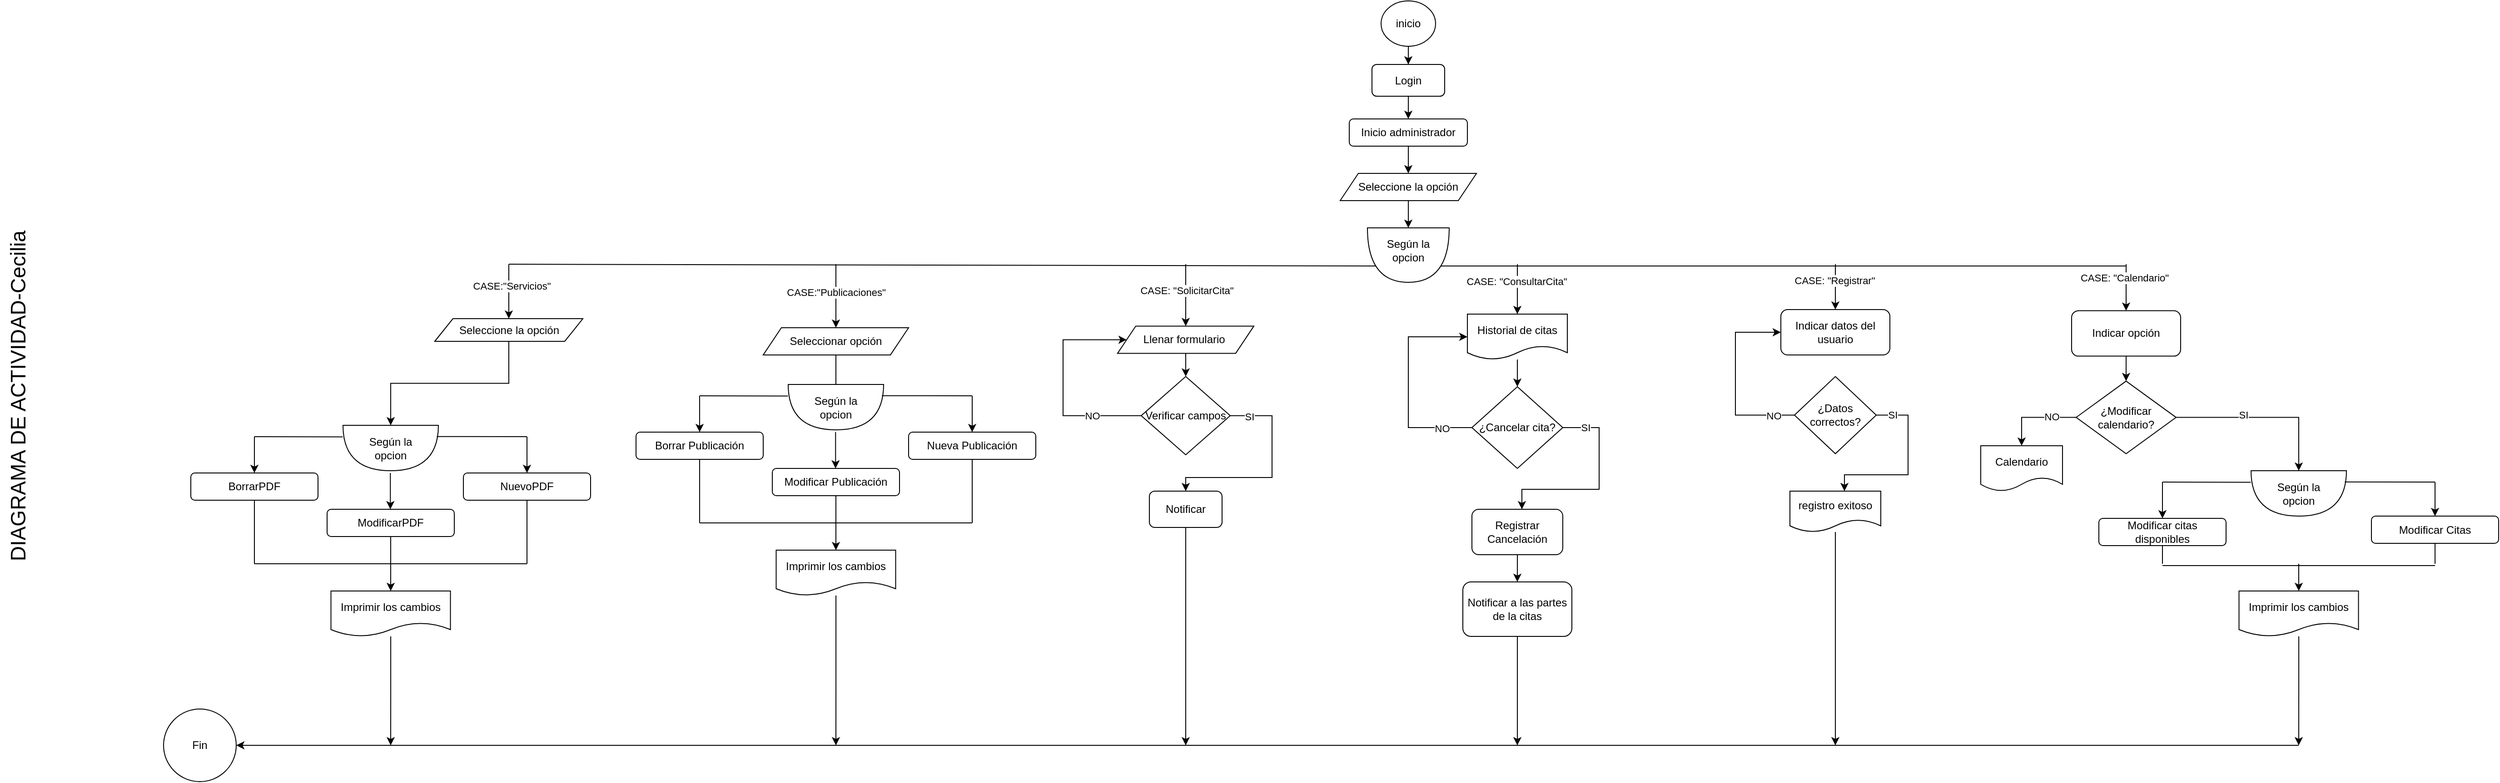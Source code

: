 <mxfile version="21.6.2" type="github">
  <diagram name="Página-1" id="vARWw5IbZM43mByRd33b">
    <mxGraphModel dx="3892" dy="1330" grid="1" gridSize="10" guides="1" tooltips="1" connect="1" arrows="1" fold="1" page="1" pageScale="1" pageWidth="827" pageHeight="1169" math="0" shadow="0">
      <root>
        <mxCell id="0" />
        <mxCell id="1" parent="0" />
        <mxCell id="72Zo08JNj_kMEvqEsWCa-1" value="DIAGRAMA DE ACTIVIDAD-Cecilia" style="text;html=1;strokeColor=none;fillColor=none;align=center;verticalAlign=middle;whiteSpace=wrap;rounded=0;fontSize=23;rotation=-90;" vertex="1" parent="1">
          <mxGeometry x="-1810" y="475.04" width="580" height="40" as="geometry" />
        </mxCell>
        <mxCell id="72Zo08JNj_kMEvqEsWCa-2" value="" style="edgeStyle=orthogonalEdgeStyle;rounded=0;orthogonalLoop=1;jettySize=auto;html=1;" edge="1" parent="1" source="72Zo08JNj_kMEvqEsWCa-3" target="72Zo08JNj_kMEvqEsWCa-4">
          <mxGeometry relative="1" as="geometry" />
        </mxCell>
        <mxCell id="72Zo08JNj_kMEvqEsWCa-3" value="inicio" style="ellipse;whiteSpace=wrap;html=1;" vertex="1" parent="1">
          <mxGeometry x="-20" y="60" width="60" height="50" as="geometry" />
        </mxCell>
        <mxCell id="72Zo08JNj_kMEvqEsWCa-6" value="" style="edgeStyle=orthogonalEdgeStyle;rounded=0;orthogonalLoop=1;jettySize=auto;html=1;" edge="1" parent="1" source="72Zo08JNj_kMEvqEsWCa-4" target="72Zo08JNj_kMEvqEsWCa-5">
          <mxGeometry relative="1" as="geometry" />
        </mxCell>
        <mxCell id="72Zo08JNj_kMEvqEsWCa-4" value="Login" style="rounded=1;whiteSpace=wrap;html=1;" vertex="1" parent="1">
          <mxGeometry x="-30" y="130" width="80" height="35" as="geometry" />
        </mxCell>
        <mxCell id="72Zo08JNj_kMEvqEsWCa-78" style="edgeStyle=orthogonalEdgeStyle;rounded=0;orthogonalLoop=1;jettySize=auto;html=1;exitX=0.5;exitY=1;exitDx=0;exitDy=0;" edge="1" parent="1" source="72Zo08JNj_kMEvqEsWCa-5" target="72Zo08JNj_kMEvqEsWCa-8">
          <mxGeometry relative="1" as="geometry" />
        </mxCell>
        <mxCell id="72Zo08JNj_kMEvqEsWCa-5" value="Inicio administrador" style="whiteSpace=wrap;html=1;rounded=1;" vertex="1" parent="1">
          <mxGeometry x="-55" y="190" width="130" height="30" as="geometry" />
        </mxCell>
        <mxCell id="72Zo08JNj_kMEvqEsWCa-7" value="" style="edgeStyle=orthogonalEdgeStyle;rounded=0;orthogonalLoop=1;jettySize=auto;html=1;entryX=0;entryY=0.5;entryDx=0;entryDy=0;entryPerimeter=0;" edge="1" parent="1" source="72Zo08JNj_kMEvqEsWCa-8" target="72Zo08JNj_kMEvqEsWCa-9">
          <mxGeometry relative="1" as="geometry">
            <mxPoint x="30" y="330" as="targetPoint" />
          </mxGeometry>
        </mxCell>
        <mxCell id="72Zo08JNj_kMEvqEsWCa-8" value="Seleccione la opción" style="shape=parallelogram;perimeter=parallelogramPerimeter;whiteSpace=wrap;html=1;fixedSize=1;" vertex="1" parent="1">
          <mxGeometry x="-65" y="250" width="150" height="30" as="geometry" />
        </mxCell>
        <mxCell id="72Zo08JNj_kMEvqEsWCa-9" value="" style="shape=or;whiteSpace=wrap;html=1;rotation=90;" vertex="1" parent="1">
          <mxGeometry x="-20" y="295" width="60" height="90" as="geometry" />
        </mxCell>
        <mxCell id="72Zo08JNj_kMEvqEsWCa-10" value="Según la opcion" style="text;html=1;strokeColor=none;fillColor=none;align=center;verticalAlign=middle;whiteSpace=wrap;rounded=0;" vertex="1" parent="1">
          <mxGeometry x="-20" y="320" width="60" height="30" as="geometry" />
        </mxCell>
        <mxCell id="72Zo08JNj_kMEvqEsWCa-11" value="" style="endArrow=classic;html=1;rounded=0;" edge="1" parent="1" target="72Zo08JNj_kMEvqEsWCa-21">
          <mxGeometry width="50" height="50" relative="1" as="geometry">
            <mxPoint x="-980" y="350.04" as="sourcePoint" />
            <mxPoint x="-980" y="410.04" as="targetPoint" />
          </mxGeometry>
        </mxCell>
        <mxCell id="72Zo08JNj_kMEvqEsWCa-90" value="CASE:&quot;Servicios&quot;" style="edgeLabel;html=1;align=center;verticalAlign=middle;resizable=0;points=[];" vertex="1" connectable="0" parent="72Zo08JNj_kMEvqEsWCa-11">
          <mxGeometry x="-0.217" y="3" relative="1" as="geometry">
            <mxPoint as="offset" />
          </mxGeometry>
        </mxCell>
        <mxCell id="72Zo08JNj_kMEvqEsWCa-12" value="" style="endArrow=none;html=1;rounded=0;entryX=0.7;entryY=0.9;entryDx=0;entryDy=0;entryPerimeter=0;" edge="1" parent="1" target="72Zo08JNj_kMEvqEsWCa-9">
          <mxGeometry width="50" height="50" relative="1" as="geometry">
            <mxPoint x="-980" y="350.04" as="sourcePoint" />
            <mxPoint x="-34" y="350" as="targetPoint" />
          </mxGeometry>
        </mxCell>
        <mxCell id="72Zo08JNj_kMEvqEsWCa-17" value="" style="shape=or;whiteSpace=wrap;html=1;rotation=90;" vertex="1" parent="1">
          <mxGeometry x="-1135" y="500.0" width="50" height="105" as="geometry" />
        </mxCell>
        <mxCell id="72Zo08JNj_kMEvqEsWCa-18" value="Según la opcion" style="text;html=1;strokeColor=none;fillColor=none;align=center;verticalAlign=middle;whiteSpace=wrap;rounded=0;" vertex="1" parent="1">
          <mxGeometry x="-1140" y="537.5" width="60" height="30" as="geometry" />
        </mxCell>
        <mxCell id="72Zo08JNj_kMEvqEsWCa-19" value="" style="endArrow=none;html=1;rounded=0;entryX=0.255;entryY=1.003;entryDx=0;entryDy=0;entryPerimeter=0;" edge="1" parent="1" target="72Zo08JNj_kMEvqEsWCa-17">
          <mxGeometry width="50" height="50" relative="1" as="geometry">
            <mxPoint x="-1260" y="540" as="sourcePoint" />
            <mxPoint x="-1170" y="537.5" as="targetPoint" />
          </mxGeometry>
        </mxCell>
        <mxCell id="72Zo08JNj_kMEvqEsWCa-21" value="Seleccione la opción" style="shape=parallelogram;perimeter=parallelogramPerimeter;whiteSpace=wrap;html=1;fixedSize=1;" vertex="1" parent="1">
          <mxGeometry x="-1061.5" y="410.04" width="163" height="24.96" as="geometry" />
        </mxCell>
        <mxCell id="72Zo08JNj_kMEvqEsWCa-22" value="" style="edgeStyle=orthogonalEdgeStyle;rounded=0;orthogonalLoop=1;jettySize=auto;html=1;entryX=0;entryY=0.5;entryDx=0;entryDy=0;entryPerimeter=0;" edge="1" parent="1" source="72Zo08JNj_kMEvqEsWCa-21" target="72Zo08JNj_kMEvqEsWCa-17">
          <mxGeometry relative="1" as="geometry">
            <mxPoint x="-979.933" y="505.04" as="sourcePoint" />
            <mxPoint x="-980" y="540.04" as="targetPoint" />
          </mxGeometry>
        </mxCell>
        <mxCell id="72Zo08JNj_kMEvqEsWCa-23" value="BorrarPDF" style="rounded=1;whiteSpace=wrap;html=1;" vertex="1" parent="1">
          <mxGeometry x="-1330" y="580" width="140" height="30" as="geometry" />
        </mxCell>
        <mxCell id="72Zo08JNj_kMEvqEsWCa-24" value="" style="endArrow=classic;html=1;rounded=0;" edge="1" parent="1">
          <mxGeometry width="50" height="50" relative="1" as="geometry">
            <mxPoint x="-1110.37" y="580" as="sourcePoint" />
            <mxPoint x="-1110.37" y="620" as="targetPoint" />
          </mxGeometry>
        </mxCell>
        <mxCell id="72Zo08JNj_kMEvqEsWCa-25" value="ModificarPDF" style="rounded=1;whiteSpace=wrap;html=1;" vertex="1" parent="1">
          <mxGeometry x="-1180" y="620" width="140" height="30" as="geometry" />
        </mxCell>
        <mxCell id="72Zo08JNj_kMEvqEsWCa-26" value="" style="endArrow=classic;html=1;rounded=0;" edge="1" parent="1">
          <mxGeometry width="50" height="50" relative="1" as="geometry">
            <mxPoint x="-1260" y="540" as="sourcePoint" />
            <mxPoint x="-1260" y="580" as="targetPoint" />
          </mxGeometry>
        </mxCell>
        <mxCell id="72Zo08JNj_kMEvqEsWCa-27" value="NuevoPDF" style="rounded=1;whiteSpace=wrap;html=1;" vertex="1" parent="1">
          <mxGeometry x="-1030" y="580" width="140" height="30" as="geometry" />
        </mxCell>
        <mxCell id="72Zo08JNj_kMEvqEsWCa-28" value="" style="endArrow=none;html=1;rounded=0;exitX=0.247;exitY=0.018;exitDx=0;exitDy=0;exitPerimeter=0;" edge="1" parent="1" source="72Zo08JNj_kMEvqEsWCa-17">
          <mxGeometry width="50" height="50" relative="1" as="geometry">
            <mxPoint x="-1050" y="540" as="sourcePoint" />
            <mxPoint x="-960" y="540" as="targetPoint" />
          </mxGeometry>
        </mxCell>
        <mxCell id="72Zo08JNj_kMEvqEsWCa-29" value="" style="endArrow=classic;html=1;rounded=0;" edge="1" parent="1">
          <mxGeometry width="50" height="50" relative="1" as="geometry">
            <mxPoint x="-960" y="540" as="sourcePoint" />
            <mxPoint x="-960" y="580" as="targetPoint" />
          </mxGeometry>
        </mxCell>
        <mxCell id="72Zo08JNj_kMEvqEsWCa-30" value="" style="endArrow=none;html=1;rounded=0;entryX=0.5;entryY=1;entryDx=0;entryDy=0;" edge="1" parent="1" target="72Zo08JNj_kMEvqEsWCa-23">
          <mxGeometry width="50" height="50" relative="1" as="geometry">
            <mxPoint x="-1260" y="680" as="sourcePoint" />
            <mxPoint x="-1260" y="620" as="targetPoint" />
          </mxGeometry>
        </mxCell>
        <mxCell id="72Zo08JNj_kMEvqEsWCa-31" value="" style="endArrow=none;html=1;rounded=0;entryX=0.5;entryY=1;entryDx=0;entryDy=0;" edge="1" parent="1" target="72Zo08JNj_kMEvqEsWCa-27">
          <mxGeometry width="50" height="50" relative="1" as="geometry">
            <mxPoint x="-960" y="680" as="sourcePoint" />
            <mxPoint x="-950" y="620" as="targetPoint" />
          </mxGeometry>
        </mxCell>
        <mxCell id="72Zo08JNj_kMEvqEsWCa-32" value="" style="endArrow=none;html=1;rounded=0;" edge="1" parent="1">
          <mxGeometry width="50" height="50" relative="1" as="geometry">
            <mxPoint x="-1260" y="680" as="sourcePoint" />
            <mxPoint x="-960" y="680" as="targetPoint" />
          </mxGeometry>
        </mxCell>
        <mxCell id="72Zo08JNj_kMEvqEsWCa-33" value="" style="endArrow=none;html=1;rounded=0;" edge="1" parent="1">
          <mxGeometry width="50" height="50" relative="1" as="geometry">
            <mxPoint x="-1110" y="680" as="sourcePoint" />
            <mxPoint x="-1110" y="650" as="targetPoint" />
          </mxGeometry>
        </mxCell>
        <mxCell id="72Zo08JNj_kMEvqEsWCa-152" style="edgeStyle=orthogonalEdgeStyle;rounded=0;orthogonalLoop=1;jettySize=auto;html=1;" edge="1" parent="1" source="72Zo08JNj_kMEvqEsWCa-34">
          <mxGeometry relative="1" as="geometry">
            <mxPoint x="-1110" y="880" as="targetPoint" />
          </mxGeometry>
        </mxCell>
        <mxCell id="72Zo08JNj_kMEvqEsWCa-34" value="Imprimir los cambios" style="shape=document;whiteSpace=wrap;html=1;boundedLbl=1;" vertex="1" parent="1">
          <mxGeometry x="-1175.75" y="710" width="131.5" height="50" as="geometry" />
        </mxCell>
        <mxCell id="72Zo08JNj_kMEvqEsWCa-35" value="" style="endArrow=classic;html=1;rounded=0;entryX=0.5;entryY=0;entryDx=0;entryDy=0;" edge="1" parent="1" target="72Zo08JNj_kMEvqEsWCa-34">
          <mxGeometry width="50" height="50" relative="1" as="geometry">
            <mxPoint x="-1110" y="680" as="sourcePoint" />
            <mxPoint x="-1040" y="700" as="targetPoint" />
          </mxGeometry>
        </mxCell>
        <mxCell id="72Zo08JNj_kMEvqEsWCa-36" value="" style="endArrow=classic;html=1;rounded=0;entryX=0.5;entryY=0;entryDx=0;entryDy=0;" edge="1" parent="1" target="72Zo08JNj_kMEvqEsWCa-37">
          <mxGeometry width="50" height="50" relative="1" as="geometry">
            <mxPoint x="-620" y="350.04" as="sourcePoint" />
            <mxPoint x="-620" y="400.04" as="targetPoint" />
          </mxGeometry>
        </mxCell>
        <mxCell id="72Zo08JNj_kMEvqEsWCa-89" value="CASE:&quot;Publicaciones&quot;" style="edgeLabel;html=1;align=center;verticalAlign=middle;resizable=0;points=[];" vertex="1" connectable="0" parent="72Zo08JNj_kMEvqEsWCa-36">
          <mxGeometry x="-0.13" relative="1" as="geometry">
            <mxPoint as="offset" />
          </mxGeometry>
        </mxCell>
        <mxCell id="72Zo08JNj_kMEvqEsWCa-111" value="" style="edgeStyle=orthogonalEdgeStyle;rounded=0;orthogonalLoop=1;jettySize=auto;html=1;" edge="1" parent="1" source="72Zo08JNj_kMEvqEsWCa-37" target="72Zo08JNj_kMEvqEsWCa-96">
          <mxGeometry relative="1" as="geometry" />
        </mxCell>
        <mxCell id="72Zo08JNj_kMEvqEsWCa-37" value="Seleccionar opción" style="shape=parallelogram;perimeter=parallelogramPerimeter;whiteSpace=wrap;html=1;fixedSize=1;" vertex="1" parent="1">
          <mxGeometry x="-700" y="420" width="160" height="29.96" as="geometry" />
        </mxCell>
        <mxCell id="72Zo08JNj_kMEvqEsWCa-46" value="" style="edgeStyle=orthogonalEdgeStyle;rounded=0;orthogonalLoop=1;jettySize=auto;html=1;" edge="1" parent="1" source="72Zo08JNj_kMEvqEsWCa-47" target="72Zo08JNj_kMEvqEsWCa-49">
          <mxGeometry relative="1" as="geometry" />
        </mxCell>
        <mxCell id="72Zo08JNj_kMEvqEsWCa-47" value="Llenar formulario&amp;nbsp;" style="shape=parallelogram;perimeter=parallelogramPerimeter;whiteSpace=wrap;html=1;fixedSize=1;" vertex="1" parent="1">
          <mxGeometry x="-310" y="418.21" width="150" height="30" as="geometry" />
        </mxCell>
        <mxCell id="72Zo08JNj_kMEvqEsWCa-48" value="" style="endArrow=classic;html=1;rounded=0;" edge="1" parent="1" target="72Zo08JNj_kMEvqEsWCa-47">
          <mxGeometry width="50" height="50" relative="1" as="geometry">
            <mxPoint x="-235" y="350" as="sourcePoint" />
            <mxPoint x="-290" y="400" as="targetPoint" />
          </mxGeometry>
        </mxCell>
        <mxCell id="72Zo08JNj_kMEvqEsWCa-86" value="CASE: &quot;SolicitarCita&quot;" style="edgeLabel;html=1;align=center;verticalAlign=middle;resizable=0;points=[];" vertex="1" connectable="0" parent="72Zo08JNj_kMEvqEsWCa-48">
          <mxGeometry x="-0.153" y="1" relative="1" as="geometry">
            <mxPoint as="offset" />
          </mxGeometry>
        </mxCell>
        <mxCell id="72Zo08JNj_kMEvqEsWCa-112" style="edgeStyle=orthogonalEdgeStyle;rounded=0;orthogonalLoop=1;jettySize=auto;html=1;entryX=0;entryY=0.5;entryDx=0;entryDy=0;" edge="1" parent="1" source="72Zo08JNj_kMEvqEsWCa-49" target="72Zo08JNj_kMEvqEsWCa-47">
          <mxGeometry relative="1" as="geometry">
            <mxPoint x="-350" y="430.0" as="targetPoint" />
            <Array as="points">
              <mxPoint x="-370" y="517" />
              <mxPoint x="-370" y="433" />
            </Array>
          </mxGeometry>
        </mxCell>
        <mxCell id="72Zo08JNj_kMEvqEsWCa-113" value="NO" style="edgeLabel;html=1;align=center;verticalAlign=middle;resizable=0;points=[];" vertex="1" connectable="0" parent="72Zo08JNj_kMEvqEsWCa-112">
          <mxGeometry x="-0.549" relative="1" as="geometry">
            <mxPoint as="offset" />
          </mxGeometry>
        </mxCell>
        <mxCell id="72Zo08JNj_kMEvqEsWCa-116" style="edgeStyle=orthogonalEdgeStyle;rounded=0;orthogonalLoop=1;jettySize=auto;html=1;entryX=0.5;entryY=0;entryDx=0;entryDy=0;exitX=1;exitY=0.5;exitDx=0;exitDy=0;" edge="1" parent="1" source="72Zo08JNj_kMEvqEsWCa-49" target="72Zo08JNj_kMEvqEsWCa-114">
          <mxGeometry relative="1" as="geometry">
            <Array as="points">
              <mxPoint x="-140" y="517" />
              <mxPoint x="-140" y="585" />
              <mxPoint x="-235" y="585" />
            </Array>
          </mxGeometry>
        </mxCell>
        <mxCell id="72Zo08JNj_kMEvqEsWCa-117" value="SI" style="edgeLabel;html=1;align=center;verticalAlign=middle;resizable=0;points=[];" vertex="1" connectable="0" parent="72Zo08JNj_kMEvqEsWCa-116">
          <mxGeometry x="-0.814" y="-1" relative="1" as="geometry">
            <mxPoint as="offset" />
          </mxGeometry>
        </mxCell>
        <mxCell id="72Zo08JNj_kMEvqEsWCa-49" value="Verificar campos" style="rhombus;whiteSpace=wrap;html=1;" vertex="1" parent="1">
          <mxGeometry x="-284" y="473.79" width="98" height="86.21" as="geometry" />
        </mxCell>
        <mxCell id="72Zo08JNj_kMEvqEsWCa-83" value="" style="endArrow=none;html=1;rounded=0;exitX=0.7;exitY=0.1;exitDx=0;exitDy=0;exitPerimeter=0;" edge="1" parent="1" source="72Zo08JNj_kMEvqEsWCa-9">
          <mxGeometry width="50" height="50" relative="1" as="geometry">
            <mxPoint x="180" y="390" as="sourcePoint" />
            <mxPoint x="800" y="352" as="targetPoint" />
          </mxGeometry>
        </mxCell>
        <mxCell id="72Zo08JNj_kMEvqEsWCa-91" value="" style="endArrow=classic;html=1;rounded=0;entryX=0.5;entryY=0;entryDx=0;entryDy=0;" edge="1" parent="1" target="72Zo08JNj_kMEvqEsWCa-118">
          <mxGeometry width="50" height="50" relative="1" as="geometry">
            <mxPoint x="130" y="350.04" as="sourcePoint" />
            <mxPoint x="130" y="410.04" as="targetPoint" />
          </mxGeometry>
        </mxCell>
        <mxCell id="72Zo08JNj_kMEvqEsWCa-92" value="CASE: &quot;ConsultarCita&quot;" style="edgeLabel;html=1;align=center;verticalAlign=middle;resizable=0;points=[];" vertex="1" connectable="0" parent="72Zo08JNj_kMEvqEsWCa-91">
          <mxGeometry x="-0.303" y="-1" relative="1" as="geometry">
            <mxPoint as="offset" />
          </mxGeometry>
        </mxCell>
        <mxCell id="72Zo08JNj_kMEvqEsWCa-93" value="" style="endArrow=classic;html=1;rounded=0;entryX=0.5;entryY=0;entryDx=0;entryDy=0;" edge="1" parent="1" target="72Zo08JNj_kMEvqEsWCa-144">
          <mxGeometry width="50" height="50" relative="1" as="geometry">
            <mxPoint x="480" y="350.04" as="sourcePoint" />
            <mxPoint x="480" y="410.04" as="targetPoint" />
          </mxGeometry>
        </mxCell>
        <mxCell id="72Zo08JNj_kMEvqEsWCa-94" value="CASE: &quot;Registrar&quot;" style="edgeLabel;html=1;align=center;verticalAlign=middle;resizable=0;points=[];" vertex="1" connectable="0" parent="72Zo08JNj_kMEvqEsWCa-93">
          <mxGeometry x="-0.303" y="-1" relative="1" as="geometry">
            <mxPoint as="offset" />
          </mxGeometry>
        </mxCell>
        <mxCell id="72Zo08JNj_kMEvqEsWCa-95" value="" style="shape=or;whiteSpace=wrap;html=1;rotation=90;" vertex="1" parent="1">
          <mxGeometry x="-645" y="455" width="50" height="105" as="geometry" />
        </mxCell>
        <mxCell id="72Zo08JNj_kMEvqEsWCa-96" value="Según la opcion" style="text;html=1;strokeColor=none;fillColor=none;align=center;verticalAlign=middle;whiteSpace=wrap;rounded=0;" vertex="1" parent="1">
          <mxGeometry x="-650" y="492.5" width="60" height="30" as="geometry" />
        </mxCell>
        <mxCell id="72Zo08JNj_kMEvqEsWCa-97" value="" style="endArrow=none;html=1;rounded=0;entryX=0.255;entryY=1.003;entryDx=0;entryDy=0;entryPerimeter=0;" edge="1" parent="1" target="72Zo08JNj_kMEvqEsWCa-95">
          <mxGeometry width="50" height="50" relative="1" as="geometry">
            <mxPoint x="-770" y="495" as="sourcePoint" />
            <mxPoint x="-680" y="492.5" as="targetPoint" />
          </mxGeometry>
        </mxCell>
        <mxCell id="72Zo08JNj_kMEvqEsWCa-98" value="Borrar Publicación" style="rounded=1;whiteSpace=wrap;html=1;" vertex="1" parent="1">
          <mxGeometry x="-840" y="535" width="140" height="30" as="geometry" />
        </mxCell>
        <mxCell id="72Zo08JNj_kMEvqEsWCa-99" value="" style="endArrow=classic;html=1;rounded=0;" edge="1" parent="1">
          <mxGeometry width="50" height="50" relative="1" as="geometry">
            <mxPoint x="-620.37" y="535" as="sourcePoint" />
            <mxPoint x="-620.37" y="575" as="targetPoint" />
          </mxGeometry>
        </mxCell>
        <mxCell id="72Zo08JNj_kMEvqEsWCa-100" value="Modificar Publicación" style="rounded=1;whiteSpace=wrap;html=1;" vertex="1" parent="1">
          <mxGeometry x="-690" y="575" width="140" height="30" as="geometry" />
        </mxCell>
        <mxCell id="72Zo08JNj_kMEvqEsWCa-101" value="" style="endArrow=classic;html=1;rounded=0;" edge="1" parent="1">
          <mxGeometry width="50" height="50" relative="1" as="geometry">
            <mxPoint x="-770" y="495" as="sourcePoint" />
            <mxPoint x="-770" y="535" as="targetPoint" />
          </mxGeometry>
        </mxCell>
        <mxCell id="72Zo08JNj_kMEvqEsWCa-102" value="Nueva Publicación" style="rounded=1;whiteSpace=wrap;html=1;" vertex="1" parent="1">
          <mxGeometry x="-540" y="535" width="140" height="30" as="geometry" />
        </mxCell>
        <mxCell id="72Zo08JNj_kMEvqEsWCa-103" value="" style="endArrow=none;html=1;rounded=0;exitX=0.247;exitY=0.018;exitDx=0;exitDy=0;exitPerimeter=0;" edge="1" parent="1" source="72Zo08JNj_kMEvqEsWCa-95">
          <mxGeometry width="50" height="50" relative="1" as="geometry">
            <mxPoint x="-560" y="495" as="sourcePoint" />
            <mxPoint x="-470" y="495" as="targetPoint" />
          </mxGeometry>
        </mxCell>
        <mxCell id="72Zo08JNj_kMEvqEsWCa-104" value="" style="endArrow=classic;html=1;rounded=0;" edge="1" parent="1">
          <mxGeometry width="50" height="50" relative="1" as="geometry">
            <mxPoint x="-470" y="495" as="sourcePoint" />
            <mxPoint x="-470" y="535" as="targetPoint" />
          </mxGeometry>
        </mxCell>
        <mxCell id="72Zo08JNj_kMEvqEsWCa-105" value="" style="endArrow=none;html=1;rounded=0;entryX=0.5;entryY=1;entryDx=0;entryDy=0;" edge="1" parent="1" target="72Zo08JNj_kMEvqEsWCa-98">
          <mxGeometry width="50" height="50" relative="1" as="geometry">
            <mxPoint x="-770" y="635" as="sourcePoint" />
            <mxPoint x="-770" y="575" as="targetPoint" />
          </mxGeometry>
        </mxCell>
        <mxCell id="72Zo08JNj_kMEvqEsWCa-106" value="" style="endArrow=none;html=1;rounded=0;entryX=0.5;entryY=1;entryDx=0;entryDy=0;" edge="1" parent="1" target="72Zo08JNj_kMEvqEsWCa-102">
          <mxGeometry width="50" height="50" relative="1" as="geometry">
            <mxPoint x="-470" y="635" as="sourcePoint" />
            <mxPoint x="-460" y="575" as="targetPoint" />
          </mxGeometry>
        </mxCell>
        <mxCell id="72Zo08JNj_kMEvqEsWCa-107" value="" style="endArrow=none;html=1;rounded=0;" edge="1" parent="1">
          <mxGeometry width="50" height="50" relative="1" as="geometry">
            <mxPoint x="-770" y="635" as="sourcePoint" />
            <mxPoint x="-470" y="635" as="targetPoint" />
          </mxGeometry>
        </mxCell>
        <mxCell id="72Zo08JNj_kMEvqEsWCa-108" value="" style="endArrow=none;html=1;rounded=0;" edge="1" parent="1">
          <mxGeometry width="50" height="50" relative="1" as="geometry">
            <mxPoint x="-620" y="635" as="sourcePoint" />
            <mxPoint x="-620" y="605" as="targetPoint" />
          </mxGeometry>
        </mxCell>
        <mxCell id="72Zo08JNj_kMEvqEsWCa-153" style="edgeStyle=orthogonalEdgeStyle;rounded=0;orthogonalLoop=1;jettySize=auto;html=1;" edge="1" parent="1" source="72Zo08JNj_kMEvqEsWCa-109">
          <mxGeometry relative="1" as="geometry">
            <mxPoint x="-620" y="880" as="targetPoint" />
          </mxGeometry>
        </mxCell>
        <mxCell id="72Zo08JNj_kMEvqEsWCa-109" value="Imprimir los cambios" style="shape=document;whiteSpace=wrap;html=1;boundedLbl=1;" vertex="1" parent="1">
          <mxGeometry x="-685.75" y="665" width="131.5" height="50" as="geometry" />
        </mxCell>
        <mxCell id="72Zo08JNj_kMEvqEsWCa-110" value="" style="endArrow=classic;html=1;rounded=0;entryX=0.5;entryY=0;entryDx=0;entryDy=0;" edge="1" parent="1" target="72Zo08JNj_kMEvqEsWCa-109">
          <mxGeometry width="50" height="50" relative="1" as="geometry">
            <mxPoint x="-620" y="635" as="sourcePoint" />
            <mxPoint x="-550" y="655" as="targetPoint" />
          </mxGeometry>
        </mxCell>
        <mxCell id="72Zo08JNj_kMEvqEsWCa-154" style="edgeStyle=orthogonalEdgeStyle;rounded=0;orthogonalLoop=1;jettySize=auto;html=1;" edge="1" parent="1" source="72Zo08JNj_kMEvqEsWCa-114">
          <mxGeometry relative="1" as="geometry">
            <mxPoint x="-235" y="880" as="targetPoint" />
          </mxGeometry>
        </mxCell>
        <mxCell id="72Zo08JNj_kMEvqEsWCa-114" value="Notificar" style="rounded=1;whiteSpace=wrap;html=1;" vertex="1" parent="1">
          <mxGeometry x="-275" y="600" width="80" height="40" as="geometry" />
        </mxCell>
        <mxCell id="72Zo08JNj_kMEvqEsWCa-134" value="" style="edgeStyle=orthogonalEdgeStyle;rounded=0;orthogonalLoop=1;jettySize=auto;html=1;" edge="1" parent="1" source="72Zo08JNj_kMEvqEsWCa-118" target="72Zo08JNj_kMEvqEsWCa-135">
          <mxGeometry relative="1" as="geometry">
            <mxPoint x="130.0" y="492.5" as="targetPoint" />
          </mxGeometry>
        </mxCell>
        <mxCell id="72Zo08JNj_kMEvqEsWCa-118" value="Historial de citas" style="shape=document;whiteSpace=wrap;html=1;boundedLbl=1;" vertex="1" parent="1">
          <mxGeometry x="75" y="405" width="110" height="50" as="geometry" />
        </mxCell>
        <mxCell id="72Zo08JNj_kMEvqEsWCa-136" style="edgeStyle=orthogonalEdgeStyle;rounded=0;orthogonalLoop=1;jettySize=auto;html=1;entryX=0;entryY=0.5;entryDx=0;entryDy=0;" edge="1" parent="1" source="72Zo08JNj_kMEvqEsWCa-135" target="72Zo08JNj_kMEvqEsWCa-118">
          <mxGeometry relative="1" as="geometry">
            <mxPoint x="10" y="420" as="targetPoint" />
            <Array as="points">
              <mxPoint x="10" y="530" />
              <mxPoint x="10" y="430" />
            </Array>
          </mxGeometry>
        </mxCell>
        <mxCell id="72Zo08JNj_kMEvqEsWCa-137" value="NO" style="edgeLabel;html=1;align=center;verticalAlign=middle;resizable=0;points=[];" vertex="1" connectable="0" parent="72Zo08JNj_kMEvqEsWCa-136">
          <mxGeometry x="-0.713" y="1" relative="1" as="geometry">
            <mxPoint as="offset" />
          </mxGeometry>
        </mxCell>
        <mxCell id="72Zo08JNj_kMEvqEsWCa-141" style="edgeStyle=orthogonalEdgeStyle;rounded=0;orthogonalLoop=1;jettySize=auto;html=1;" edge="1" parent="1" source="72Zo08JNj_kMEvqEsWCa-135" target="72Zo08JNj_kMEvqEsWCa-138">
          <mxGeometry relative="1" as="geometry">
            <mxPoint x="220" y="620" as="targetPoint" />
            <Array as="points">
              <mxPoint x="220" y="530" />
              <mxPoint x="220" y="598" />
              <mxPoint x="135" y="598" />
            </Array>
          </mxGeometry>
        </mxCell>
        <mxCell id="72Zo08JNj_kMEvqEsWCa-142" value="SI" style="edgeLabel;html=1;align=center;verticalAlign=middle;resizable=0;points=[];" vertex="1" connectable="0" parent="72Zo08JNj_kMEvqEsWCa-141">
          <mxGeometry x="-0.772" relative="1" as="geometry">
            <mxPoint as="offset" />
          </mxGeometry>
        </mxCell>
        <mxCell id="72Zo08JNj_kMEvqEsWCa-135" value="¿Cancelar cita?" style="rhombus;whiteSpace=wrap;html=1;" vertex="1" parent="1">
          <mxGeometry x="80" y="485" width="100" height="90" as="geometry" />
        </mxCell>
        <mxCell id="72Zo08JNj_kMEvqEsWCa-140" value="" style="edgeStyle=orthogonalEdgeStyle;rounded=0;orthogonalLoop=1;jettySize=auto;html=1;" edge="1" parent="1" source="72Zo08JNj_kMEvqEsWCa-138" target="72Zo08JNj_kMEvqEsWCa-139">
          <mxGeometry relative="1" as="geometry" />
        </mxCell>
        <mxCell id="72Zo08JNj_kMEvqEsWCa-138" value="Registrar Cancelación" style="rounded=1;whiteSpace=wrap;html=1;" vertex="1" parent="1">
          <mxGeometry x="80" y="620" width="100" height="50" as="geometry" />
        </mxCell>
        <mxCell id="72Zo08JNj_kMEvqEsWCa-155" style="edgeStyle=orthogonalEdgeStyle;rounded=0;orthogonalLoop=1;jettySize=auto;html=1;" edge="1" parent="1" source="72Zo08JNj_kMEvqEsWCa-139">
          <mxGeometry relative="1" as="geometry">
            <mxPoint x="130" y="880" as="targetPoint" />
          </mxGeometry>
        </mxCell>
        <mxCell id="72Zo08JNj_kMEvqEsWCa-139" value="Notificar a las partes de la citas" style="whiteSpace=wrap;html=1;rounded=1;" vertex="1" parent="1">
          <mxGeometry x="70" y="700" width="120" height="60" as="geometry" />
        </mxCell>
        <mxCell id="72Zo08JNj_kMEvqEsWCa-144" value="Indicar datos del usuario" style="rounded=1;whiteSpace=wrap;html=1;" vertex="1" parent="1">
          <mxGeometry x="420" y="400.02" width="120" height="49.98" as="geometry" />
        </mxCell>
        <mxCell id="72Zo08JNj_kMEvqEsWCa-146" style="edgeStyle=orthogonalEdgeStyle;rounded=0;orthogonalLoop=1;jettySize=auto;html=1;entryX=0;entryY=0.5;entryDx=0;entryDy=0;" edge="1" parent="1" source="72Zo08JNj_kMEvqEsWCa-145" target="72Zo08JNj_kMEvqEsWCa-144">
          <mxGeometry relative="1" as="geometry">
            <mxPoint x="380" y="420" as="targetPoint" />
            <Array as="points">
              <mxPoint x="370" y="516" />
              <mxPoint x="370" y="425" />
            </Array>
          </mxGeometry>
        </mxCell>
        <mxCell id="72Zo08JNj_kMEvqEsWCa-147" value="NO" style="edgeLabel;html=1;align=center;verticalAlign=middle;resizable=0;points=[];" vertex="1" connectable="0" parent="72Zo08JNj_kMEvqEsWCa-146">
          <mxGeometry x="-0.777" relative="1" as="geometry">
            <mxPoint as="offset" />
          </mxGeometry>
        </mxCell>
        <mxCell id="72Zo08JNj_kMEvqEsWCa-149" style="edgeStyle=orthogonalEdgeStyle;rounded=0;orthogonalLoop=1;jettySize=auto;html=1;" edge="1" parent="1" source="72Zo08JNj_kMEvqEsWCa-145" target="72Zo08JNj_kMEvqEsWCa-148">
          <mxGeometry relative="1" as="geometry">
            <Array as="points">
              <mxPoint x="560" y="516" />
              <mxPoint x="560" y="582" />
              <mxPoint x="490" y="582" />
            </Array>
          </mxGeometry>
        </mxCell>
        <mxCell id="72Zo08JNj_kMEvqEsWCa-150" value="SI" style="edgeLabel;html=1;align=center;verticalAlign=middle;resizable=0;points=[];" vertex="1" connectable="0" parent="72Zo08JNj_kMEvqEsWCa-149">
          <mxGeometry x="-0.815" y="1" relative="1" as="geometry">
            <mxPoint as="offset" />
          </mxGeometry>
        </mxCell>
        <mxCell id="72Zo08JNj_kMEvqEsWCa-145" value="¿Datos correctos?" style="rhombus;whiteSpace=wrap;html=1;" vertex="1" parent="1">
          <mxGeometry x="435" y="473.79" width="90" height="85" as="geometry" />
        </mxCell>
        <mxCell id="72Zo08JNj_kMEvqEsWCa-156" style="edgeStyle=orthogonalEdgeStyle;rounded=0;orthogonalLoop=1;jettySize=auto;html=1;" edge="1" parent="1" source="72Zo08JNj_kMEvqEsWCa-148">
          <mxGeometry relative="1" as="geometry">
            <mxPoint x="480" y="880" as="targetPoint" />
          </mxGeometry>
        </mxCell>
        <mxCell id="72Zo08JNj_kMEvqEsWCa-148" value="registro exitoso" style="shape=document;whiteSpace=wrap;html=1;boundedLbl=1;" vertex="1" parent="1">
          <mxGeometry x="430" y="600" width="100" height="45" as="geometry" />
        </mxCell>
        <mxCell id="72Zo08JNj_kMEvqEsWCa-151" value="Fin" style="ellipse;whiteSpace=wrap;html=1;" vertex="1" parent="1">
          <mxGeometry x="-1360" y="840" width="80" height="80" as="geometry" />
        </mxCell>
        <mxCell id="72Zo08JNj_kMEvqEsWCa-157" value="" style="endArrow=classic;html=1;rounded=0;" edge="1" parent="1" target="72Zo08JNj_kMEvqEsWCa-151">
          <mxGeometry width="50" height="50" relative="1" as="geometry">
            <mxPoint x="990" y="880" as="sourcePoint" />
            <mxPoint x="-270" y="890" as="targetPoint" />
          </mxGeometry>
        </mxCell>
        <mxCell id="72Zo08JNj_kMEvqEsWCa-185" style="edgeStyle=orthogonalEdgeStyle;rounded=0;orthogonalLoop=1;jettySize=auto;html=1;entryX=0.5;entryY=0;entryDx=0;entryDy=0;" edge="1" parent="1" source="72Zo08JNj_kMEvqEsWCa-159" target="72Zo08JNj_kMEvqEsWCa-191">
          <mxGeometry relative="1" as="geometry" />
        </mxCell>
        <mxCell id="72Zo08JNj_kMEvqEsWCa-159" value="Indicar opción" style="rounded=1;whiteSpace=wrap;html=1;" vertex="1" parent="1">
          <mxGeometry x="740" y="401.3" width="120" height="49.98" as="geometry" />
        </mxCell>
        <mxCell id="72Zo08JNj_kMEvqEsWCa-166" value="" style="endArrow=classic;html=1;rounded=0;" edge="1" parent="1" target="72Zo08JNj_kMEvqEsWCa-159">
          <mxGeometry width="50" height="50" relative="1" as="geometry">
            <mxPoint x="800" y="350" as="sourcePoint" />
            <mxPoint x="550" y="470" as="targetPoint" />
          </mxGeometry>
        </mxCell>
        <mxCell id="72Zo08JNj_kMEvqEsWCa-167" value="CASE: &quot;Calendario&quot;" style="edgeLabel;html=1;align=center;verticalAlign=middle;resizable=0;points=[];" vertex="1" connectable="0" parent="72Zo08JNj_kMEvqEsWCa-166">
          <mxGeometry x="-0.422" y="-2" relative="1" as="geometry">
            <mxPoint as="offset" />
          </mxGeometry>
        </mxCell>
        <mxCell id="72Zo08JNj_kMEvqEsWCa-168" value="" style="shape=or;whiteSpace=wrap;html=1;rotation=90;" vertex="1" parent="1">
          <mxGeometry x="965" y="550" width="50" height="105" as="geometry" />
        </mxCell>
        <mxCell id="72Zo08JNj_kMEvqEsWCa-169" value="Según la opcion" style="text;html=1;strokeColor=none;fillColor=none;align=center;verticalAlign=middle;whiteSpace=wrap;rounded=0;" vertex="1" parent="1">
          <mxGeometry x="960" y="587.5" width="60" height="30" as="geometry" />
        </mxCell>
        <mxCell id="72Zo08JNj_kMEvqEsWCa-170" value="" style="endArrow=none;html=1;rounded=0;entryX=0.255;entryY=1.003;entryDx=0;entryDy=0;entryPerimeter=0;" edge="1" parent="1" target="72Zo08JNj_kMEvqEsWCa-168">
          <mxGeometry width="50" height="50" relative="1" as="geometry">
            <mxPoint x="840" y="590" as="sourcePoint" />
            <mxPoint x="930" y="587.5" as="targetPoint" />
          </mxGeometry>
        </mxCell>
        <mxCell id="72Zo08JNj_kMEvqEsWCa-171" value="Modificar citas disponibles" style="rounded=1;whiteSpace=wrap;html=1;" vertex="1" parent="1">
          <mxGeometry x="770" y="630" width="140" height="30" as="geometry" />
        </mxCell>
        <mxCell id="72Zo08JNj_kMEvqEsWCa-174" value="" style="endArrow=classic;html=1;rounded=0;" edge="1" parent="1" target="72Zo08JNj_kMEvqEsWCa-171">
          <mxGeometry width="50" height="50" relative="1" as="geometry">
            <mxPoint x="840" y="590" as="sourcePoint" />
            <mxPoint x="840" y="630" as="targetPoint" />
          </mxGeometry>
        </mxCell>
        <mxCell id="72Zo08JNj_kMEvqEsWCa-176" value="" style="endArrow=none;html=1;rounded=0;exitX=0.247;exitY=0.018;exitDx=0;exitDy=0;exitPerimeter=0;" edge="1" parent="1" source="72Zo08JNj_kMEvqEsWCa-168">
          <mxGeometry width="50" height="50" relative="1" as="geometry">
            <mxPoint x="1050" y="590" as="sourcePoint" />
            <mxPoint x="1140" y="590" as="targetPoint" />
          </mxGeometry>
        </mxCell>
        <mxCell id="72Zo08JNj_kMEvqEsWCa-177" value="" style="endArrow=classic;html=1;rounded=0;" edge="1" parent="1" target="72Zo08JNj_kMEvqEsWCa-190">
          <mxGeometry width="50" height="50" relative="1" as="geometry">
            <mxPoint x="1140" y="590" as="sourcePoint" />
            <mxPoint x="1140" y="630" as="targetPoint" />
          </mxGeometry>
        </mxCell>
        <mxCell id="72Zo08JNj_kMEvqEsWCa-178" value="" style="endArrow=none;html=1;rounded=0;" edge="1" parent="1" target="72Zo08JNj_kMEvqEsWCa-171">
          <mxGeometry width="50" height="50" relative="1" as="geometry">
            <mxPoint x="840" y="680" as="sourcePoint" />
            <mxPoint x="840" y="670" as="targetPoint" />
          </mxGeometry>
        </mxCell>
        <mxCell id="72Zo08JNj_kMEvqEsWCa-179" value="" style="endArrow=none;html=1;rounded=0;entryX=0.5;entryY=1;entryDx=0;entryDy=0;" edge="1" parent="1" target="72Zo08JNj_kMEvqEsWCa-190">
          <mxGeometry width="50" height="50" relative="1" as="geometry">
            <mxPoint x="1140" y="680" as="sourcePoint" />
            <mxPoint x="1140" y="660" as="targetPoint" />
          </mxGeometry>
        </mxCell>
        <mxCell id="72Zo08JNj_kMEvqEsWCa-180" value="" style="endArrow=none;html=1;rounded=0;" edge="1" parent="1">
          <mxGeometry width="50" height="50" relative="1" as="geometry">
            <mxPoint x="840" y="681.97" as="sourcePoint" />
            <mxPoint x="1140" y="681.97" as="targetPoint" />
          </mxGeometry>
        </mxCell>
        <mxCell id="72Zo08JNj_kMEvqEsWCa-199" style="edgeStyle=orthogonalEdgeStyle;rounded=0;orthogonalLoop=1;jettySize=auto;html=1;" edge="1" parent="1" source="72Zo08JNj_kMEvqEsWCa-182">
          <mxGeometry relative="1" as="geometry">
            <mxPoint x="990" y="880" as="targetPoint" />
          </mxGeometry>
        </mxCell>
        <mxCell id="72Zo08JNj_kMEvqEsWCa-182" value="Imprimir los cambios" style="shape=document;whiteSpace=wrap;html=1;boundedLbl=1;" vertex="1" parent="1">
          <mxGeometry x="924.25" y="710" width="131.5" height="50" as="geometry" />
        </mxCell>
        <mxCell id="72Zo08JNj_kMEvqEsWCa-183" value="" style="endArrow=classic;html=1;rounded=0;entryX=0.5;entryY=0;entryDx=0;entryDy=0;" edge="1" parent="1" target="72Zo08JNj_kMEvqEsWCa-182">
          <mxGeometry width="50" height="50" relative="1" as="geometry">
            <mxPoint x="990" y="680" as="sourcePoint" />
            <mxPoint x="1060" y="750" as="targetPoint" />
          </mxGeometry>
        </mxCell>
        <mxCell id="72Zo08JNj_kMEvqEsWCa-190" value="Modificar Citas" style="rounded=1;whiteSpace=wrap;html=1;" vertex="1" parent="1">
          <mxGeometry x="1070" y="627.5" width="140" height="30" as="geometry" />
        </mxCell>
        <mxCell id="72Zo08JNj_kMEvqEsWCa-193" style="edgeStyle=orthogonalEdgeStyle;rounded=0;orthogonalLoop=1;jettySize=auto;html=1;entryX=0.5;entryY=0;entryDx=0;entryDy=0;" edge="1" parent="1" source="72Zo08JNj_kMEvqEsWCa-191" target="72Zo08JNj_kMEvqEsWCa-192">
          <mxGeometry relative="1" as="geometry" />
        </mxCell>
        <mxCell id="72Zo08JNj_kMEvqEsWCa-195" value="NO" style="edgeLabel;html=1;align=center;verticalAlign=middle;resizable=0;points=[];" vertex="1" connectable="0" parent="72Zo08JNj_kMEvqEsWCa-193">
          <mxGeometry x="-0.397" y="-1" relative="1" as="geometry">
            <mxPoint as="offset" />
          </mxGeometry>
        </mxCell>
        <mxCell id="72Zo08JNj_kMEvqEsWCa-196" style="edgeStyle=orthogonalEdgeStyle;rounded=0;orthogonalLoop=1;jettySize=auto;html=1;exitX=1;exitY=0.5;exitDx=0;exitDy=0;" edge="1" parent="1" source="72Zo08JNj_kMEvqEsWCa-191" target="72Zo08JNj_kMEvqEsWCa-168">
          <mxGeometry relative="1" as="geometry" />
        </mxCell>
        <mxCell id="72Zo08JNj_kMEvqEsWCa-198" value="SI" style="edgeLabel;html=1;align=center;verticalAlign=middle;resizable=0;points=[];" vertex="1" connectable="0" parent="72Zo08JNj_kMEvqEsWCa-196">
          <mxGeometry x="-0.238" y="3" relative="1" as="geometry">
            <mxPoint as="offset" />
          </mxGeometry>
        </mxCell>
        <mxCell id="72Zo08JNj_kMEvqEsWCa-191" value="¿Modificar calendario?" style="rhombus;whiteSpace=wrap;html=1;" vertex="1" parent="1">
          <mxGeometry x="745" y="478.79" width="110" height="80" as="geometry" />
        </mxCell>
        <mxCell id="72Zo08JNj_kMEvqEsWCa-192" value="Calendario" style="shape=document;whiteSpace=wrap;html=1;boundedLbl=1;" vertex="1" parent="1">
          <mxGeometry x="640" y="550" width="90" height="50" as="geometry" />
        </mxCell>
      </root>
    </mxGraphModel>
  </diagram>
</mxfile>
